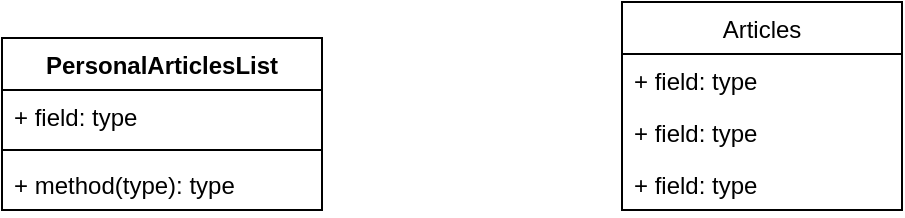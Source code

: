 <mxfile version="11.3.0" type="device" pages="1"><diagram id="kLkyTT4RMx1ix4jsi-1U" name="Page-1"><mxGraphModel dx="946" dy="641" grid="1" gridSize="10" guides="1" tooltips="1" connect="1" arrows="1" fold="1" page="1" pageScale="1" pageWidth="827" pageHeight="1169" math="0" shadow="0"><root><mxCell id="0"/><mxCell id="1" parent="0"/><mxCell id="Ti4ZMPMJqMCMMFEq8_RY-5" value="PersonalArticlesList" style="swimlane;fontStyle=1;align=center;verticalAlign=top;childLayout=stackLayout;horizontal=1;startSize=26;horizontalStack=0;resizeParent=1;resizeParentMax=0;resizeLast=0;collapsible=1;marginBottom=0;" vertex="1" parent="1"><mxGeometry x="150" y="360" width="160" height="86" as="geometry"/></mxCell><mxCell id="Ti4ZMPMJqMCMMFEq8_RY-6" value="+ field: type" style="text;strokeColor=none;fillColor=none;align=left;verticalAlign=top;spacingLeft=4;spacingRight=4;overflow=hidden;rotatable=0;points=[[0,0.5],[1,0.5]];portConstraint=eastwest;" vertex="1" parent="Ti4ZMPMJqMCMMFEq8_RY-5"><mxGeometry y="26" width="160" height="26" as="geometry"/></mxCell><mxCell id="Ti4ZMPMJqMCMMFEq8_RY-7" value="" style="line;strokeWidth=1;fillColor=none;align=left;verticalAlign=middle;spacingTop=-1;spacingLeft=3;spacingRight=3;rotatable=0;labelPosition=right;points=[];portConstraint=eastwest;" vertex="1" parent="Ti4ZMPMJqMCMMFEq8_RY-5"><mxGeometry y="52" width="160" height="8" as="geometry"/></mxCell><mxCell id="Ti4ZMPMJqMCMMFEq8_RY-8" value="+ method(type): type" style="text;strokeColor=none;fillColor=none;align=left;verticalAlign=top;spacingLeft=4;spacingRight=4;overflow=hidden;rotatable=0;points=[[0,0.5],[1,0.5]];portConstraint=eastwest;" vertex="1" parent="Ti4ZMPMJqMCMMFEq8_RY-5"><mxGeometry y="60" width="160" height="26" as="geometry"/></mxCell><mxCell id="Ti4ZMPMJqMCMMFEq8_RY-9" value="Articles" style="swimlane;fontStyle=0;childLayout=stackLayout;horizontal=1;startSize=26;fillColor=none;horizontalStack=0;resizeParent=1;resizeParentMax=0;resizeLast=0;collapsible=1;marginBottom=0;" vertex="1" parent="1"><mxGeometry x="460" y="342" width="140" height="104" as="geometry"/></mxCell><mxCell id="Ti4ZMPMJqMCMMFEq8_RY-10" value="+ field: type" style="text;strokeColor=none;fillColor=none;align=left;verticalAlign=top;spacingLeft=4;spacingRight=4;overflow=hidden;rotatable=0;points=[[0,0.5],[1,0.5]];portConstraint=eastwest;" vertex="1" parent="Ti4ZMPMJqMCMMFEq8_RY-9"><mxGeometry y="26" width="140" height="26" as="geometry"/></mxCell><mxCell id="Ti4ZMPMJqMCMMFEq8_RY-11" value="+ field: type" style="text;strokeColor=none;fillColor=none;align=left;verticalAlign=top;spacingLeft=4;spacingRight=4;overflow=hidden;rotatable=0;points=[[0,0.5],[1,0.5]];portConstraint=eastwest;" vertex="1" parent="Ti4ZMPMJqMCMMFEq8_RY-9"><mxGeometry y="52" width="140" height="26" as="geometry"/></mxCell><mxCell id="Ti4ZMPMJqMCMMFEq8_RY-12" value="+ field: type" style="text;strokeColor=none;fillColor=none;align=left;verticalAlign=top;spacingLeft=4;spacingRight=4;overflow=hidden;rotatable=0;points=[[0,0.5],[1,0.5]];portConstraint=eastwest;" vertex="1" parent="Ti4ZMPMJqMCMMFEq8_RY-9"><mxGeometry y="78" width="140" height="26" as="geometry"/></mxCell></root></mxGraphModel></diagram></mxfile>